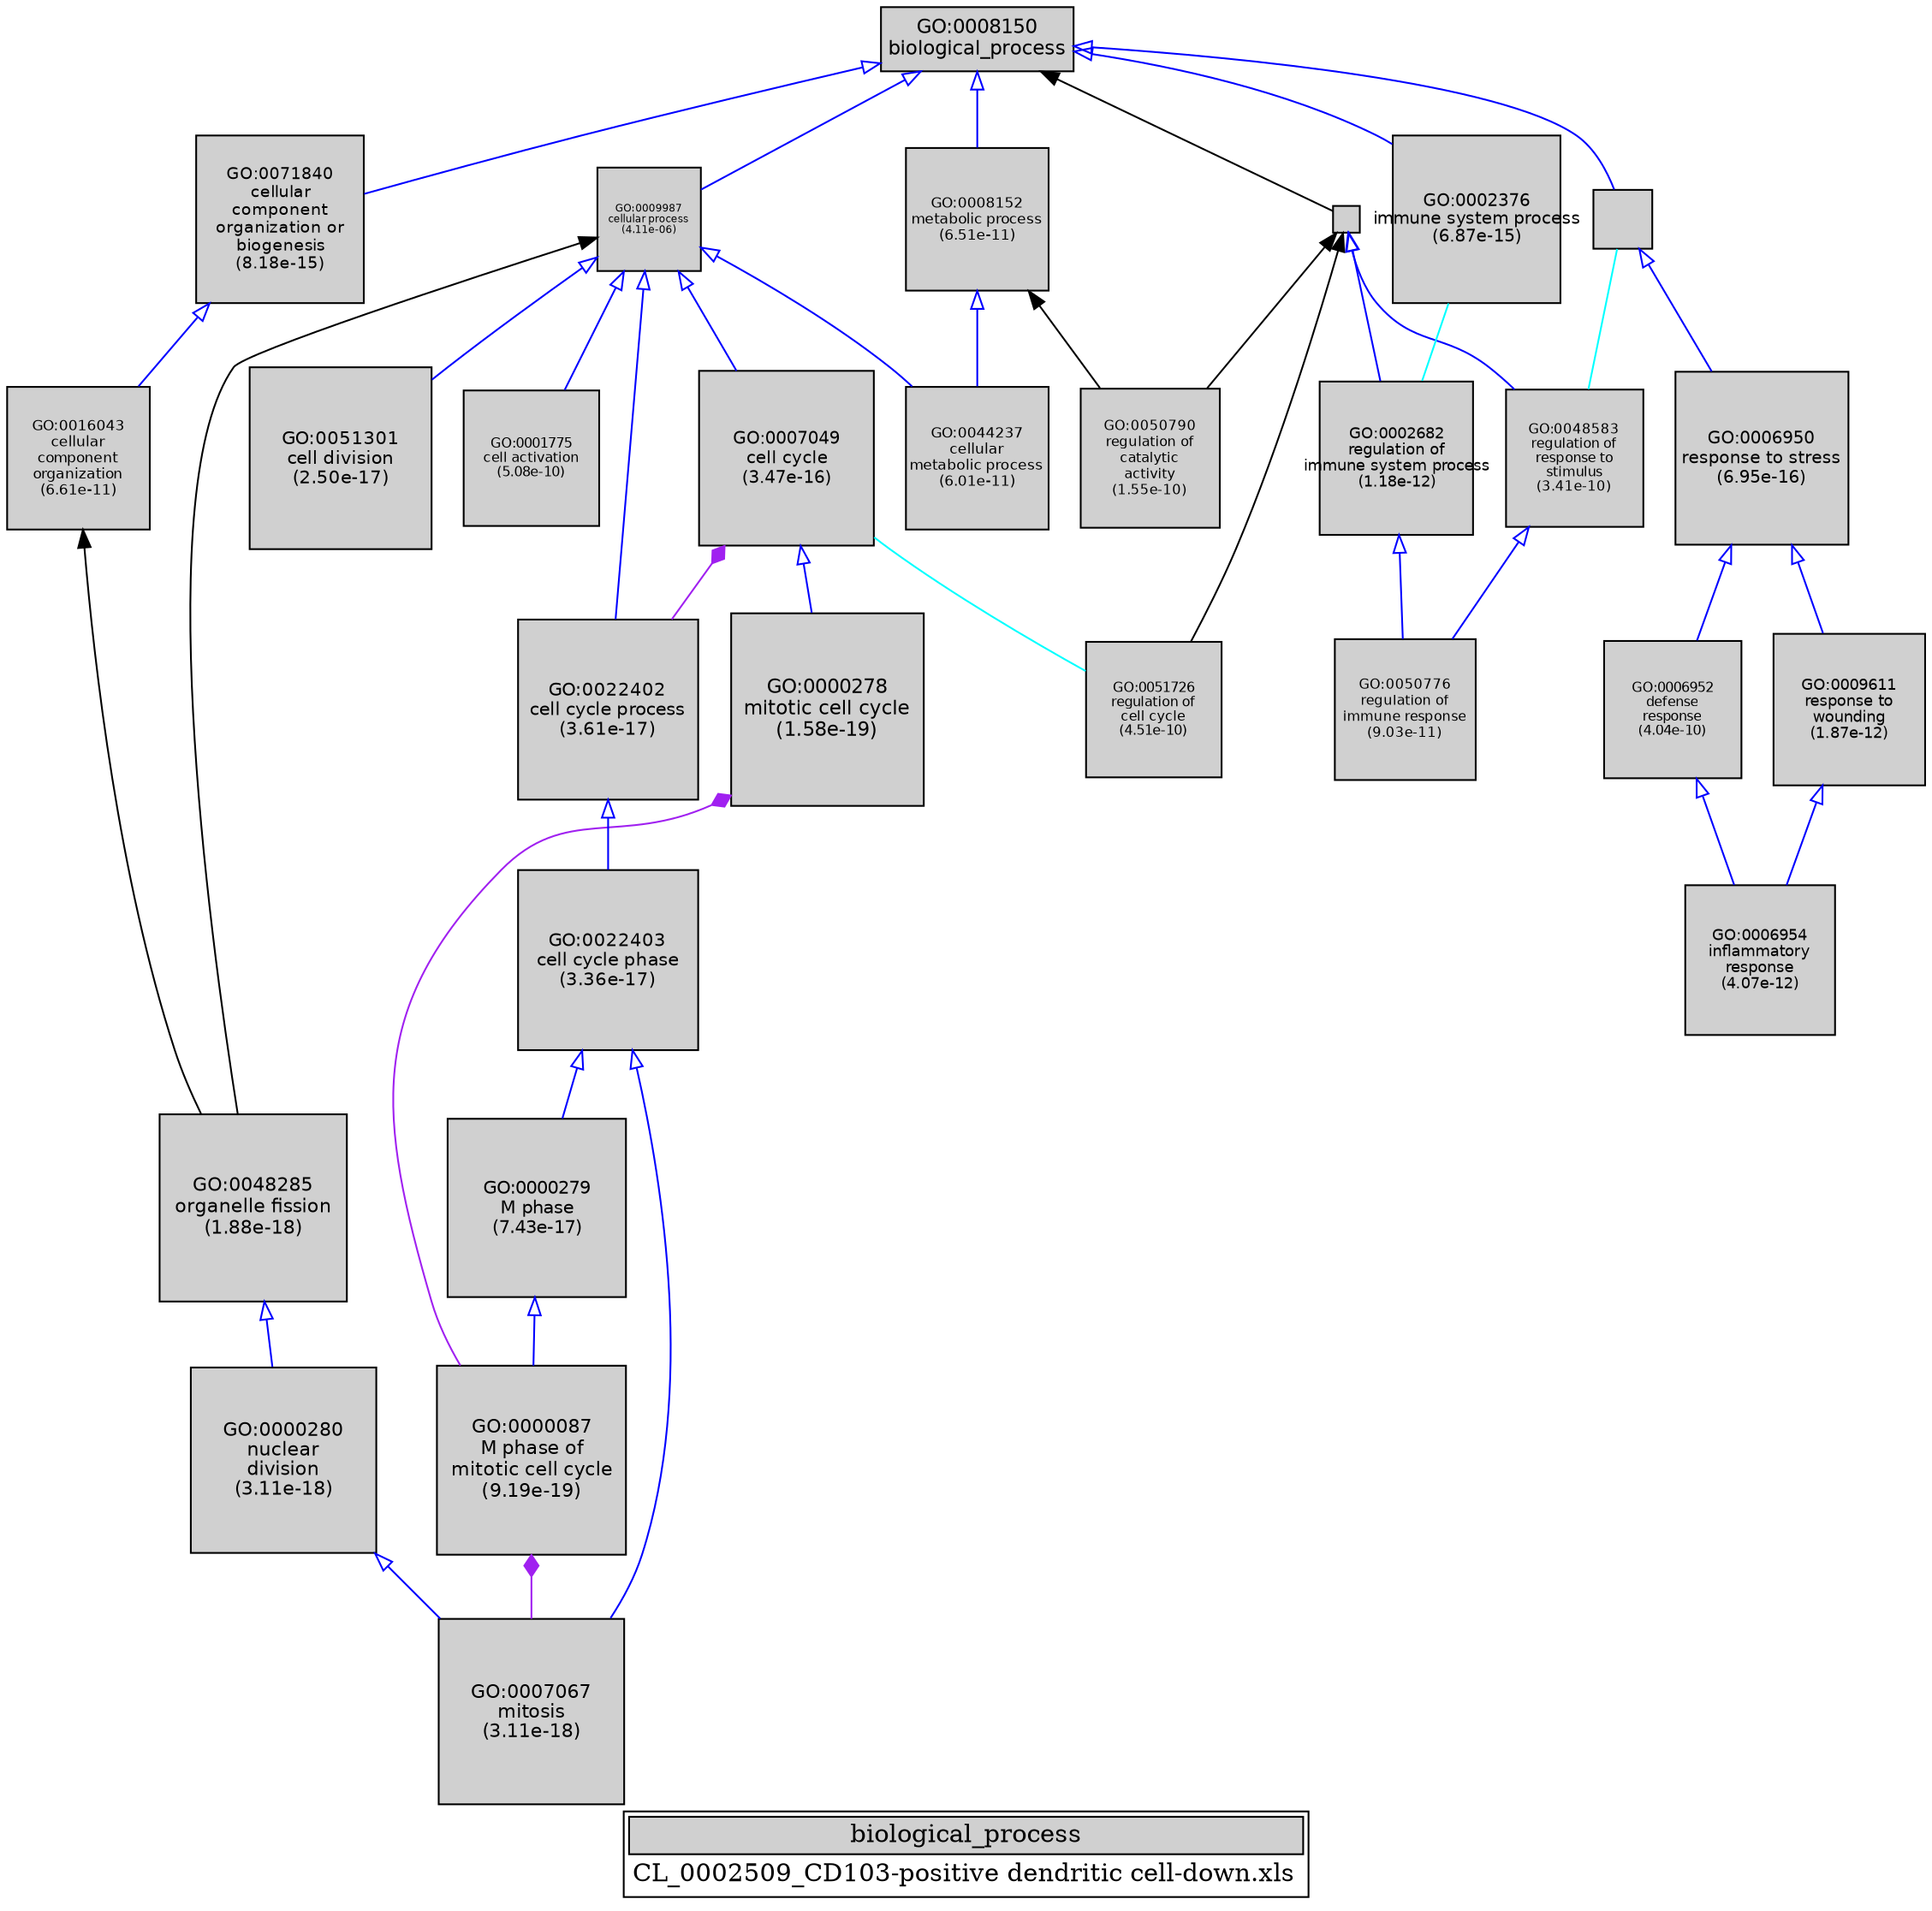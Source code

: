 digraph "biological_process" {
graph [ bgcolor = "#FFFFFF", label = <<TABLE COLOR="black" BGCOLOR="white"><TR><TD COLSPAN="2" BGCOLOR="#D0D0D0"><FONT COLOR="black">biological_process</FONT></TD></TR><TR><TD BORDER="0">CL_0002509_CD103-positive dendritic cell-down.xls</TD></TR></TABLE>> ];
node [ fontname = "Helvetica" ];

subgraph "nodes" {

node [ style = "filled", fixedsize = "true", width = 1, shape = "box", fontsize = 9, fillcolor = "#D0D0D0", fontcolor = "black", color = "black" ];

"GO:0051301" [ URL = "#GO:0051301", label = <<TABLE BORDER="0"><TR><TD>GO:0051301<BR/>cell division<BR/>(2.50e-17)</TD></TR></TABLE>>, width = 1.40992467643, shape = "box", fontsize = 10.1514576703, height = 1.40992467643 ];
"GO:0071840" [ URL = "#GO:0071840", label = <<TABLE BORDER="0"><TR><TD>GO:0071840<BR/>cellular<BR/>component<BR/>organization or<BR/>biogenesis<BR/>(8.18e-15)</TD></TR></TABLE>>, width = 1.29936740191, shape = "box", fontsize = 9.35544529376, height = 1.29936740191 ];
"GO:0002682" [ URL = "#GO:0002682", label = <<TABLE BORDER="0"><TR><TD>GO:0002682<BR/>regulation of<BR/>immune system process<BR/>(1.18e-12)</TD></TR></TABLE>>, width = 1.19633335071, shape = "box", fontsize = 8.61360012514, height = 1.19633335071 ];
"GO:0007067" [ URL = "#GO:0007067", label = <<TABLE BORDER="0"><TR><TD>GO:0007067<BR/>mitosis<BR/>(3.11e-18)</TD></TR></TABLE>>, width = 1.44769925654, shape = "box", fontsize = 10.4234346471, height = 1.44769925654 ];
"GO:0008152" [ URL = "#GO:0008152", label = <<TABLE BORDER="0"><TR><TD>GO:0008152<BR/>metabolic process<BR/>(6.51e-11)</TD></TR></TABLE>>, width = 1.10617474285, shape = "box", fontsize = 7.96445814855, height = 1.10617474285 ];
"GO:0006952" [ URL = "#GO:0006952", label = <<TABLE BORDER="0"><TR><TD>GO:0006952<BR/>defense<BR/>response<BR/>(4.04e-10)</TD></TR></TABLE>>, width = 1.06260080807, shape = "box", fontsize = 7.65072581813, height = 1.06260080807 ];
"GO:0048285" [ URL = "#GO:0048285", label = <<TABLE BORDER="0"><TR><TD>GO:0048285<BR/>organelle fission<BR/>(1.88e-18)</TD></TR></TABLE>>, width = 1.45667631933, shape = "box", fontsize = 10.4880694991, height = 1.45667631933 ];
"GO:0016043" [ URL = "#GO:0016043", label = <<TABLE BORDER="0"><TR><TD>GO:0016043<BR/>cellular<BR/>component<BR/>organization<BR/>(6.61e-11)</TD></TR></TABLE>>, width = 1.10580626197, shape = "box", fontsize = 7.96180508615, height = 1.10580626197 ];
"GO:0001775" [ URL = "#GO:0001775", label = <<TABLE BORDER="0"><TR><TD>GO:0001775<BR/>cell activation<BR/>(5.08e-10)</TD></TR></TABLE>>, width = 1.05703407449, shape = "box", fontsize = 7.61064533629, height = 1.05703407449 ];
"GO:0050776" [ URL = "#GO:0050776", label = <<TABLE BORDER="0"><TR><TD>GO:0050776<BR/>regulation of<BR/>immune response<BR/>(9.03e-11)</TD></TR></TABLE>>, width = 1.09849066308, shape = "box", fontsize = 7.90913277421, height = 1.09849066308 ];
"GO:0008150" [ URL = "#GO:0008150", label = <<TABLE BORDER="0"><TR><TD>GO:0008150<BR/>biological_process</TD></TR></TABLE>>, width = 1.5, shape = "box", fontsize = 10.8 ];
"GO:0000280" [ URL = "#GO:0000280", label = <<TABLE BORDER="0"><TR><TD>GO:0000280<BR/>nuclear<BR/>division<BR/>(3.11e-18)</TD></TR></TABLE>>, width = 1.44769925654, shape = "box", fontsize = 10.4234346471, height = 1.44769925654 ];
"GO:0048583" [ URL = "#GO:0048583", label = <<TABLE BORDER="0"><TR><TD>GO:0048583<BR/>regulation of<BR/>response to<BR/>stimulus<BR/>(3.41e-10)</TD></TR></TABLE>>, width = 1.06672869211, shape = "box", fontsize = 7.68044658319, height = 1.06672869211 ];
"GO:0050790" [ URL = "#GO:0050790", label = <<TABLE BORDER="0"><TR><TD>GO:0050790<BR/>regulation of<BR/>catalytic<BR/>activity<BR/>(1.55e-10)</TD></TR></TABLE>>, width = 1.08566465416, shape = "box", fontsize = 7.81678550994, height = 1.08566465416 ];
"GO:0000278" [ URL = "#GO:0000278", label = <<TABLE BORDER="0"><TR><TD>GO:0000278<BR/>mitotic cell cycle<BR/>(1.58e-19)</TD></TR></TABLE>>, width = 1.5, shape = "box", fontsize = 10.8, height = 1.5 ];
"GO:0050789" [ URL = "#GO:0050789", label = "", width = 0.21281568986, shape = "box", height = 0.21281568986 ];
"GO:0006954" [ URL = "#GO:0006954", label = <<TABLE BORDER="0"><TR><TD>GO:0006954<BR/>inflammatory<BR/>response<BR/>(4.07e-12)</TD></TR></TABLE>>, width = 1.16919574731, shape = "box", fontsize = 8.41820938064, height = 1.16919574731 ];
"GO:0009987" [ URL = "#GO:0009987", label = <<TABLE BORDER="0"><TR><TD>GO:0009987<BR/>cellular process<BR/>(4.11e-06)</TD></TR></TABLE>>, width = 0.807272712369, shape = "box", fontsize = 5.81236352906, height = 0.807272712369 ];
"GO:0009611" [ URL = "#GO:0009611", label = <<TABLE BORDER="0"><TR><TD>GO:0009611<BR/>response to<BR/>wounding<BR/>(1.87e-12)</TD></TR></TABLE>>, width = 1.18630060063, shape = "box", fontsize = 8.54136432457, height = 1.18630060063 ];
"GO:0006950" [ URL = "#GO:0006950", label = <<TABLE BORDER="0"><TR><TD>GO:0006950<BR/>response to stress<BR/>(6.95e-16)</TD></TR></TABLE>>, width = 1.34755522698, shape = "box", fontsize = 9.70239763426, height = 1.34755522698 ];
"GO:0000279" [ URL = "#GO:0000279", label = <<TABLE BORDER="0"><TR><TD>GO:0000279<BR/>M phase<BR/>(7.43e-17)</TD></TR></TABLE>>, width = 1.3898246658, shape = "box", fontsize = 10.0067375937, height = 1.3898246658 ];
"GO:0022402" [ URL = "#GO:0022402", label = <<TABLE BORDER="0"><TR><TD>GO:0022402<BR/>cell cycle process<BR/>(3.61e-17)</TD></TR></TABLE>>, width = 1.40320114954, shape = "box", fontsize = 10.1030482767, height = 1.40320114954 ];
"GO:0022403" [ URL = "#GO:0022403", label = <<TABLE BORDER="0"><TR><TD>GO:0022403<BR/>cell cycle phase<BR/>(3.36e-17)</TD></TR></TABLE>>, width = 1.40452931417, shape = "box", fontsize = 10.1126110621, height = 1.40452931417 ];
"GO:0000087" [ URL = "#GO:0000087", label = <<TABLE BORDER="0"><TR><TD>GO:0000087<BR/>M phase of<BR/>mitotic cell cycle<BR/>(9.19e-19)</TD></TR></TABLE>>, width = 1.46931373522, shape = "box", fontsize = 10.5790588936, height = 1.46931373522 ];
"GO:0002376" [ URL = "#GO:0002376", label = <<TABLE BORDER="0"><TR><TD>GO:0002376<BR/>immune system process<BR/>(6.87e-15)</TD></TR></TABLE>>, width = 1.30283018998, shape = "box", fontsize = 9.38037736783, height = 1.30283018998 ];
"GO:0051726" [ URL = "#GO:0051726", label = <<TABLE BORDER="0"><TR><TD>GO:0051726<BR/>regulation of<BR/>cell cycle<BR/>(4.51e-10)</TD></TR></TABLE>>, width = 1.05995768241, shape = "box", fontsize = 7.63169531335, height = 1.05995768241 ];
"GO:0050896" [ URL = "#GO:0050896", label = "", width = 0.458132024298, shape = "box", height = 0.458132024298 ];
"GO:0007049" [ URL = "#GO:0007049", label = <<TABLE BORDER="0"><TR><TD>GO:0007049<BR/>cell cycle<BR/>(3.47e-16)</TD></TR></TABLE>>, width = 1.3608205406, shape = "box", fontsize = 9.79790789235, height = 1.3608205406 ];
"GO:0044237" [ URL = "#GO:0044237", label = <<TABLE BORDER="0"><TR><TD>GO:0044237<BR/>cellular<BR/>metabolic process<BR/>(6.01e-11)</TD></TR></TABLE>>, width = 1.1080238161, shape = "box", fontsize = 7.9777714759, height = 1.1080238161 ];
}
subgraph "edges" {


edge [ dir = "back", weight = 1 ];
subgraph "regulates" {


edge [ color = "cyan", arrowtail = "none" ];
subgraph "positive" {


edge [ color = "green", arrowtail = "vee" ];
}
subgraph "negative" {


edge [ color = "red", arrowtail = "tee" ];
}
"GO:0007049" -> "GO:0051726";
"GO:0050896" -> "GO:0048583";
"GO:0002376" -> "GO:0002682";
}
subgraph "part_of" {


edge [ color = "purple", arrowtail = "diamond", weight = 2.5 ];
"GO:0000087" -> "GO:0007067";
"GO:0000278" -> "GO:0000087";
"GO:0007049" -> "GO:0022402";
}
subgraph "is_a" {


edge [ color = "blue", arrowtail = "empty", weight = 5.0 ];
"GO:0008152" -> "GO:0044237";
"GO:0009987" -> "GO:0007049";
"GO:0006950" -> "GO:0009611";
"GO:0009987" -> "GO:0001775";
"GO:0000279" -> "GO:0000087";
"GO:0008150" -> "GO:0002376";
"GO:0008150" -> "GO:0008152";
"GO:0006950" -> "GO:0006952";
"GO:0022402" -> "GO:0022403";
"GO:0009987" -> "GO:0022402";
"GO:0071840" -> "GO:0016043";
"GO:0000280" -> "GO:0007067";
"GO:0022403" -> "GO:0007067";
"GO:0048583" -> "GO:0050776";
"GO:0008150" -> "GO:0009987";
"GO:0009987" -> "GO:0051301";
"GO:0022403" -> "GO:0000279";
"GO:0050789" -> "GO:0048583";
"GO:0008150" -> "GO:0050896";
"GO:0009987" -> "GO:0044237";
"GO:0050896" -> "GO:0006950";
"GO:0002682" -> "GO:0050776";
"GO:0006952" -> "GO:0006954";
"GO:0009611" -> "GO:0006954";
"GO:0007049" -> "GO:0000278";
"GO:0048285" -> "GO:0000280";
"GO:0008150" -> "GO:0071840";
"GO:0050789" -> "GO:0002682";
}
"GO:0050789" -> "GO:0051726";
"GO:0008150" -> "GO:0050789";
"GO:0016043" -> "GO:0048285";
"GO:0009987" -> "GO:0048285";
"GO:0008152" -> "GO:0050790";
"GO:0050789" -> "GO:0050790";
}
}
